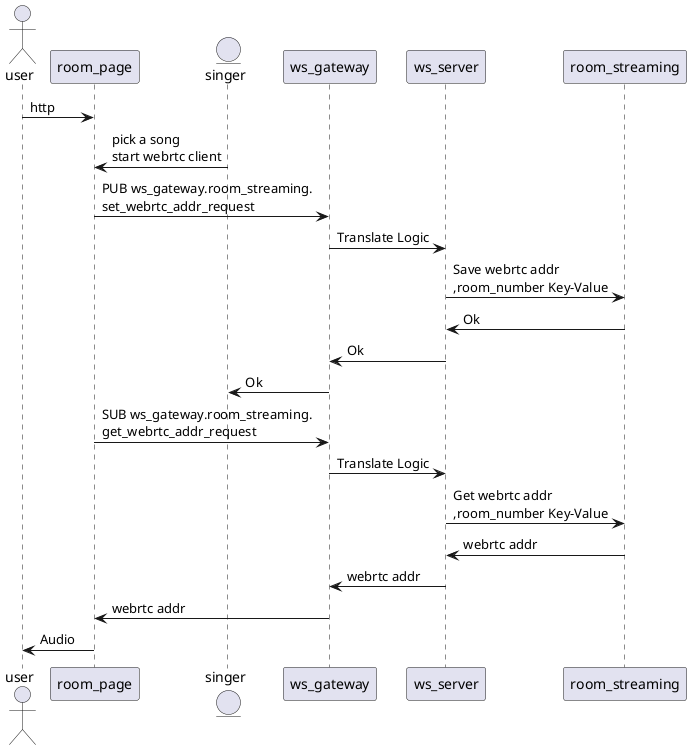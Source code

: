 @startuml
actor       user       as Foo
participant room_page as Foo1
entity    singer    as Foo2
participant     ws_gateway     as Foo3
participant      ws_server      as Foo4
participant    room_streaming    as Foo5
Foo -> Foo1 : http 
Foo2 -> Foo1 : pick a song\nstart webrtc client
Foo1 -> Foo3 : PUB ws_gateway.room_streaming.\nset_webrtc_addr_request
Foo3 -> Foo4 : Translate Logic
Foo4 -> Foo5 : Save webrtc addr\n,room_number Key-Value
Foo5 -> Foo4 : Ok
Foo4 -> Foo3 : Ok
Foo3 -> Foo2 : Ok
Foo1 -> Foo3 : SUB ws_gateway.room_streaming.\nget_webrtc_addr_request
Foo3 -> Foo4 : Translate Logic
Foo4 -> Foo5 : Get webrtc addr\n,room_number Key-Value
Foo5 -> Foo4 : webrtc addr
Foo4 -> Foo3 : webrtc addr
Foo3 -> Foo1 : webrtc addr
Foo1 -> Foo : Audio
@enduml